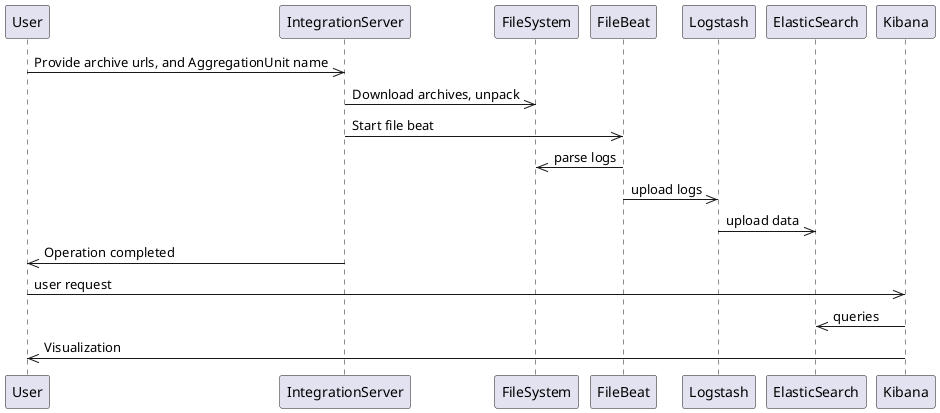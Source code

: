 @startuml

User ->> IntegrationServer: Provide archive urls, and AggregationUnit name
IntegrationServer ->> FileSystem: Download archives, unpack
IntegrationServer ->> FileBeat : Start file beat
FileBeat ->> FileSystem: parse logs
FileBeat ->> Logstash: upload logs
Logstash ->> ElasticSearch: upload data
IntegrationServer ->> User: Operation completed
User ->> Kibana: user request
Kibana ->> ElasticSearch: queries
Kibana ->> User: Visualization

@enduml